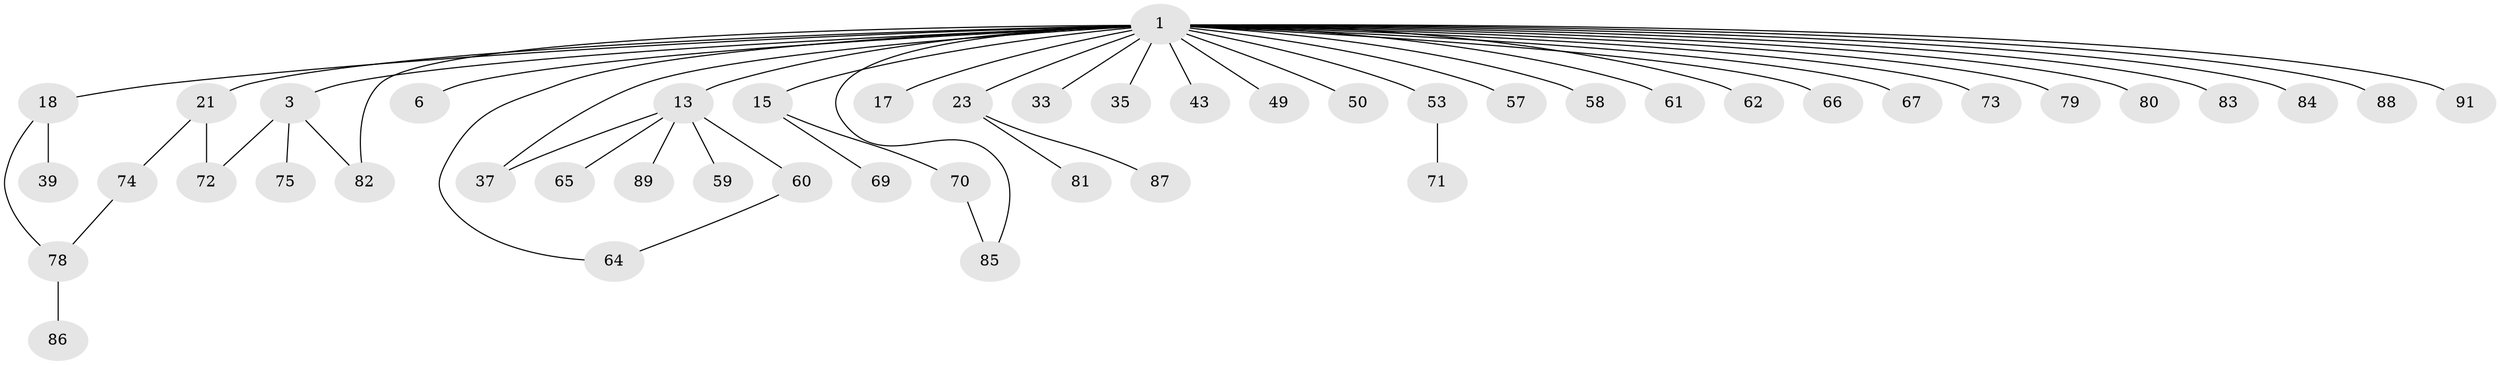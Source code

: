 // original degree distribution, {24: 0.010526315789473684, 1: 0.5684210526315789, 4: 0.05263157894736842, 16: 0.010526315789473684, 2: 0.21052631578947367, 8: 0.010526315789473684, 3: 0.09473684210526316, 7: 0.010526315789473684, 5: 0.021052631578947368, 6: 0.010526315789473684}
// Generated by graph-tools (version 1.1) at 2025/14/03/09/25 04:14:31]
// undirected, 47 vertices, 52 edges
graph export_dot {
graph [start="1"]
  node [color=gray90,style=filled];
  1 [super="+28+36+7+5+2+9+20+29+38+4+25"];
  3 [super="+16"];
  6;
  13 [super="+31+94+76"];
  15 [super="+26"];
  17;
  18;
  21;
  23 [super="+51+27+40"];
  33;
  35;
  37;
  39;
  43;
  49;
  50;
  53;
  57;
  58;
  59;
  60;
  61;
  62;
  64;
  65;
  66;
  67;
  69;
  70;
  71;
  72;
  73;
  74;
  75;
  78;
  79;
  80 [super="+92"];
  81;
  82;
  83;
  84;
  85;
  86;
  87;
  88;
  89;
  91;
  1 -- 3;
  1 -- 6;
  1 -- 17;
  1 -- 23 [weight=3];
  1 -- 43;
  1 -- 49;
  1 -- 50;
  1 -- 53;
  1 -- 61;
  1 -- 84;
  1 -- 85;
  1 -- 91;
  1 -- 18;
  1 -- 67;
  1 -- 35;
  1 -- 73;
  1 -- 79;
  1 -- 88;
  1 -- 82;
  1 -- 83;
  1 -- 37;
  1 -- 64;
  1 -- 33;
  1 -- 66;
  1 -- 13;
  1 -- 15;
  1 -- 80;
  1 -- 21 [weight=2];
  1 -- 57;
  1 -- 62;
  1 -- 58;
  3 -- 75;
  3 -- 82;
  3 -- 72;
  13 -- 37;
  13 -- 60 [weight=2];
  13 -- 65;
  13 -- 89;
  13 -- 59;
  15 -- 69;
  15 -- 70;
  18 -- 39;
  18 -- 78;
  21 -- 72;
  21 -- 74;
  23 -- 81;
  23 -- 87;
  53 -- 71;
  60 -- 64;
  70 -- 85;
  74 -- 78;
  78 -- 86;
}
